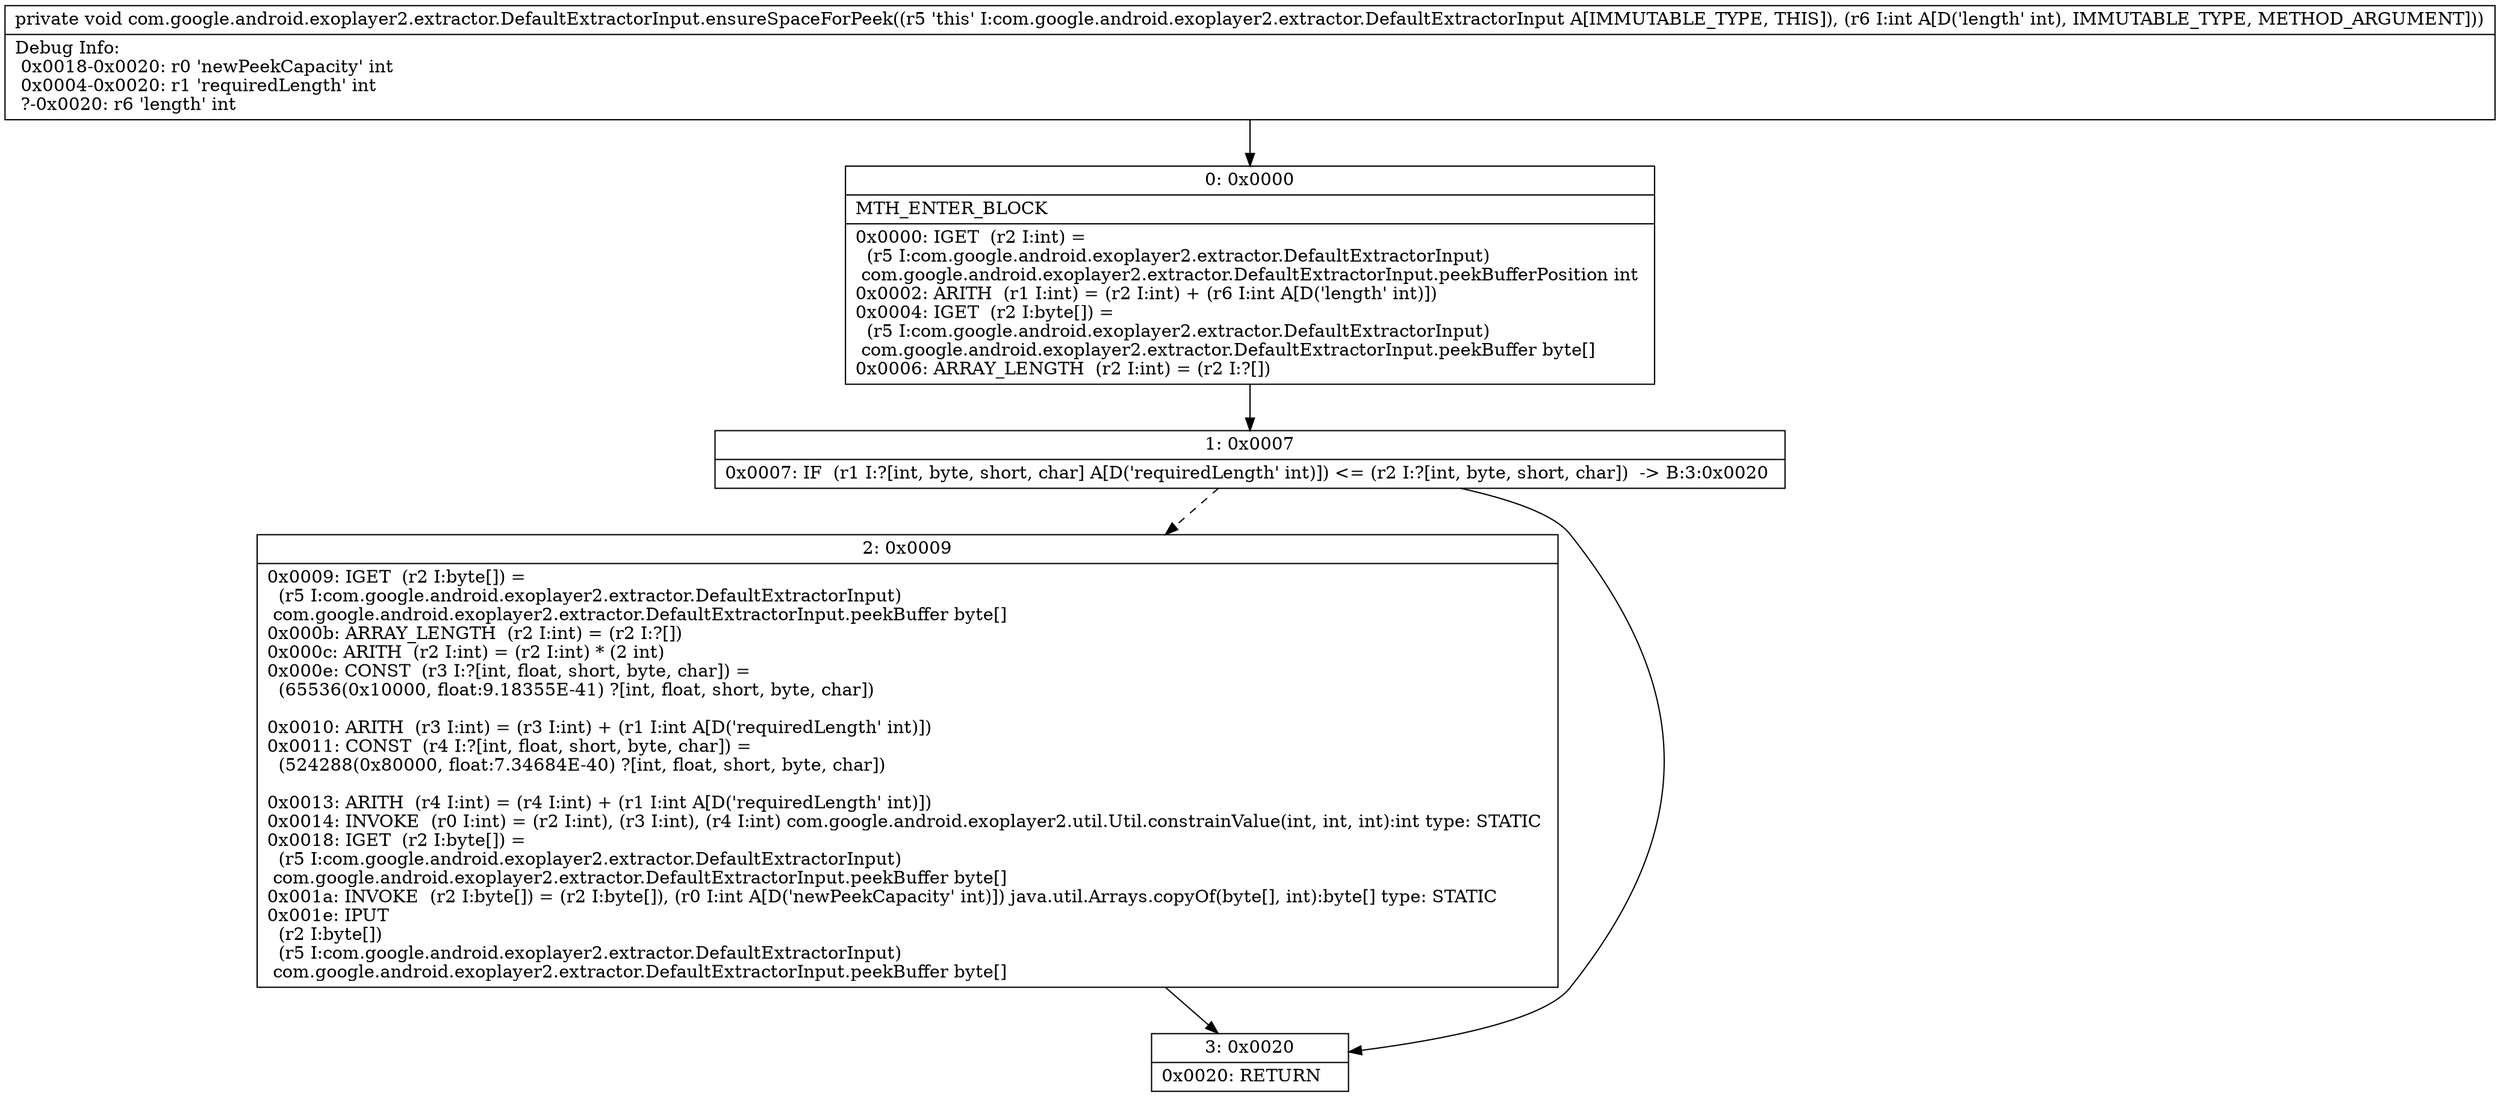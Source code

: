 digraph "CFG forcom.google.android.exoplayer2.extractor.DefaultExtractorInput.ensureSpaceForPeek(I)V" {
Node_0 [shape=record,label="{0\:\ 0x0000|MTH_ENTER_BLOCK\l|0x0000: IGET  (r2 I:int) = \l  (r5 I:com.google.android.exoplayer2.extractor.DefaultExtractorInput)\l com.google.android.exoplayer2.extractor.DefaultExtractorInput.peekBufferPosition int \l0x0002: ARITH  (r1 I:int) = (r2 I:int) + (r6 I:int A[D('length' int)]) \l0x0004: IGET  (r2 I:byte[]) = \l  (r5 I:com.google.android.exoplayer2.extractor.DefaultExtractorInput)\l com.google.android.exoplayer2.extractor.DefaultExtractorInput.peekBuffer byte[] \l0x0006: ARRAY_LENGTH  (r2 I:int) = (r2 I:?[]) \l}"];
Node_1 [shape=record,label="{1\:\ 0x0007|0x0007: IF  (r1 I:?[int, byte, short, char] A[D('requiredLength' int)]) \<= (r2 I:?[int, byte, short, char])  \-\> B:3:0x0020 \l}"];
Node_2 [shape=record,label="{2\:\ 0x0009|0x0009: IGET  (r2 I:byte[]) = \l  (r5 I:com.google.android.exoplayer2.extractor.DefaultExtractorInput)\l com.google.android.exoplayer2.extractor.DefaultExtractorInput.peekBuffer byte[] \l0x000b: ARRAY_LENGTH  (r2 I:int) = (r2 I:?[]) \l0x000c: ARITH  (r2 I:int) = (r2 I:int) * (2 int) \l0x000e: CONST  (r3 I:?[int, float, short, byte, char]) = \l  (65536(0x10000, float:9.18355E\-41) ?[int, float, short, byte, char])\l \l0x0010: ARITH  (r3 I:int) = (r3 I:int) + (r1 I:int A[D('requiredLength' int)]) \l0x0011: CONST  (r4 I:?[int, float, short, byte, char]) = \l  (524288(0x80000, float:7.34684E\-40) ?[int, float, short, byte, char])\l \l0x0013: ARITH  (r4 I:int) = (r4 I:int) + (r1 I:int A[D('requiredLength' int)]) \l0x0014: INVOKE  (r0 I:int) = (r2 I:int), (r3 I:int), (r4 I:int) com.google.android.exoplayer2.util.Util.constrainValue(int, int, int):int type: STATIC \l0x0018: IGET  (r2 I:byte[]) = \l  (r5 I:com.google.android.exoplayer2.extractor.DefaultExtractorInput)\l com.google.android.exoplayer2.extractor.DefaultExtractorInput.peekBuffer byte[] \l0x001a: INVOKE  (r2 I:byte[]) = (r2 I:byte[]), (r0 I:int A[D('newPeekCapacity' int)]) java.util.Arrays.copyOf(byte[], int):byte[] type: STATIC \l0x001e: IPUT  \l  (r2 I:byte[])\l  (r5 I:com.google.android.exoplayer2.extractor.DefaultExtractorInput)\l com.google.android.exoplayer2.extractor.DefaultExtractorInput.peekBuffer byte[] \l}"];
Node_3 [shape=record,label="{3\:\ 0x0020|0x0020: RETURN   \l}"];
MethodNode[shape=record,label="{private void com.google.android.exoplayer2.extractor.DefaultExtractorInput.ensureSpaceForPeek((r5 'this' I:com.google.android.exoplayer2.extractor.DefaultExtractorInput A[IMMUTABLE_TYPE, THIS]), (r6 I:int A[D('length' int), IMMUTABLE_TYPE, METHOD_ARGUMENT]))  | Debug Info:\l  0x0018\-0x0020: r0 'newPeekCapacity' int\l  0x0004\-0x0020: r1 'requiredLength' int\l  ?\-0x0020: r6 'length' int\l}"];
MethodNode -> Node_0;
Node_0 -> Node_1;
Node_1 -> Node_2[style=dashed];
Node_1 -> Node_3;
Node_2 -> Node_3;
}

